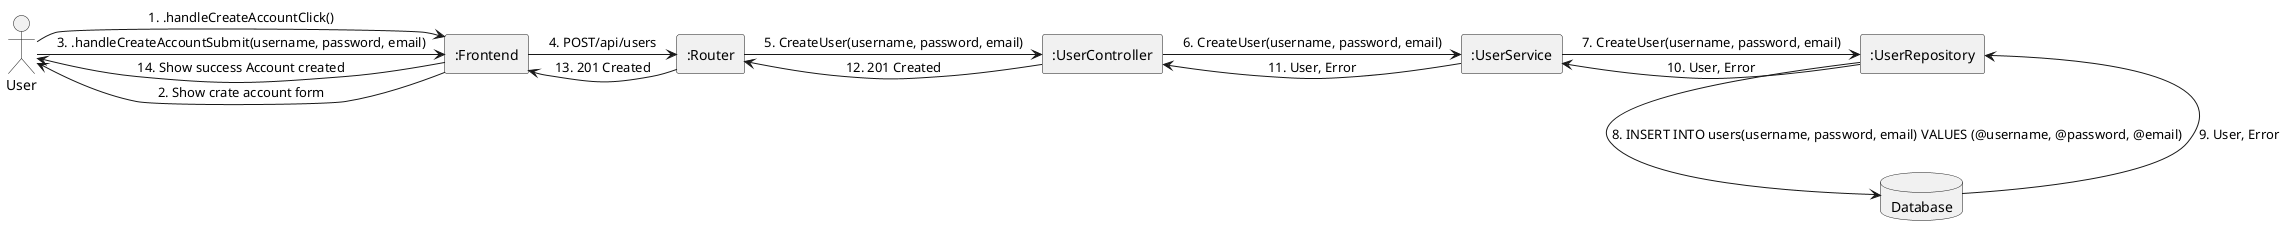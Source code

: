 @startuml
actor User
skinparam linestyle ortho
rectangle ":Frontend" as frontend
rectangle ":Router" as router
rectangle ":UserService" as userService
rectangle ":UserController" as userController
rectangle ":UserRepository" as userRepository

database Database

User -right-> frontend: 1. .handleCreateAccountClick()
frontend -left-> User: 2. Show crate account form
User -right-> frontend: 3. .handleCreateAccountSubmit(username, password, email)

frontend -right-> router: 4. POST/api/users

router -right-> userController: 5. CreateUser(username, password, email)
userController -right-> userService: 6. CreateUser(username, password, email)
userService -right-> userRepository: 7. CreateUser(username, password, email)
userRepository -down-> Database: 8. INSERT INTO users(username, password, email) VALUES (@username, @password, @email)

Database -up-> userRepository: 9. User, Error
userRepository -left-> userService: 10. User, Error
userService -left->userController: 11. User, Error

userController -left-> router: 12. 201 Created
router -left-> frontend: 13. 201 Created

frontend -left-> User: 14. Show success Account created
@enduml